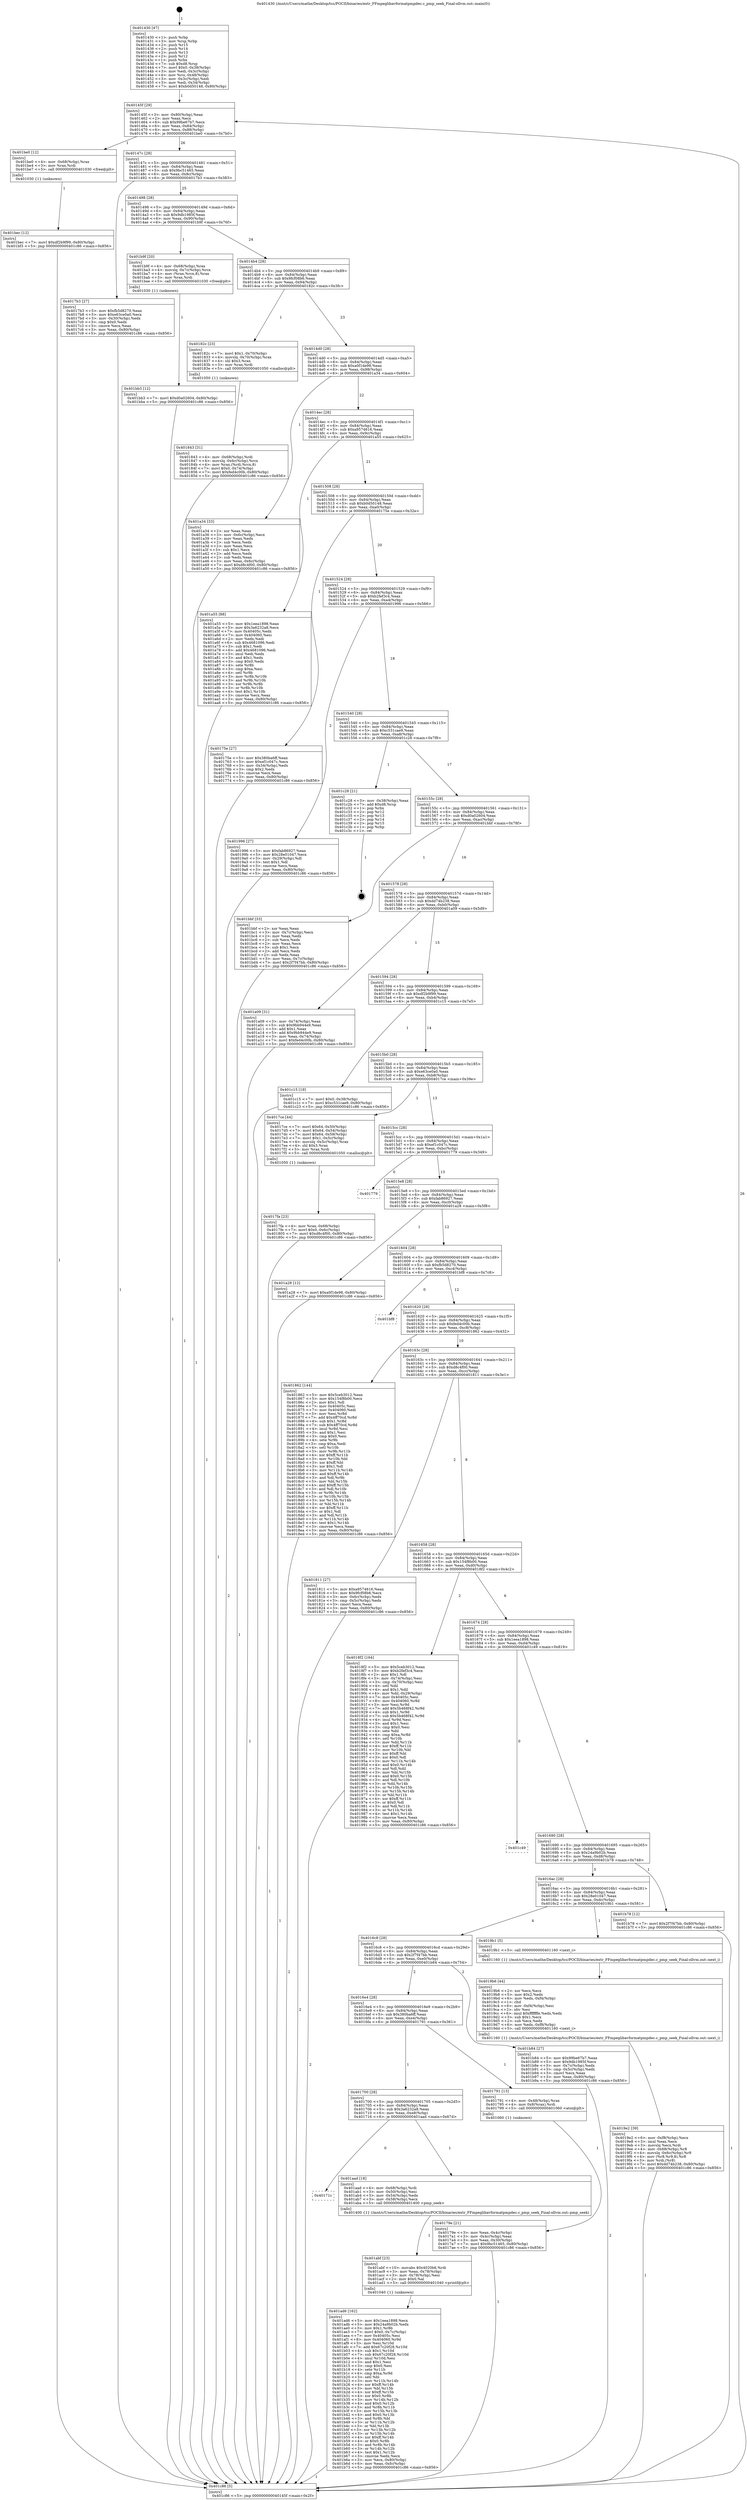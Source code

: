 digraph "0x401430" {
  label = "0x401430 (/mnt/c/Users/mathe/Desktop/tcc/POCII/binaries/extr_FFmpeglibavformatpmpdec.c_pmp_seek_Final-ollvm.out::main(0))"
  labelloc = "t"
  node[shape=record]

  Entry [label="",width=0.3,height=0.3,shape=circle,fillcolor=black,style=filled]
  "0x40145f" [label="{
     0x40145f [29]\l
     | [instrs]\l
     &nbsp;&nbsp;0x40145f \<+3\>: mov -0x80(%rbp),%eax\l
     &nbsp;&nbsp;0x401462 \<+2\>: mov %eax,%ecx\l
     &nbsp;&nbsp;0x401464 \<+6\>: sub $0x99be67b7,%ecx\l
     &nbsp;&nbsp;0x40146a \<+6\>: mov %eax,-0x84(%rbp)\l
     &nbsp;&nbsp;0x401470 \<+6\>: mov %ecx,-0x88(%rbp)\l
     &nbsp;&nbsp;0x401476 \<+6\>: je 0000000000401be0 \<main+0x7b0\>\l
  }"]
  "0x401be0" [label="{
     0x401be0 [12]\l
     | [instrs]\l
     &nbsp;&nbsp;0x401be0 \<+4\>: mov -0x68(%rbp),%rax\l
     &nbsp;&nbsp;0x401be4 \<+3\>: mov %rax,%rdi\l
     &nbsp;&nbsp;0x401be7 \<+5\>: call 0000000000401030 \<free@plt\>\l
     | [calls]\l
     &nbsp;&nbsp;0x401030 \{1\} (unknown)\l
  }"]
  "0x40147c" [label="{
     0x40147c [28]\l
     | [instrs]\l
     &nbsp;&nbsp;0x40147c \<+5\>: jmp 0000000000401481 \<main+0x51\>\l
     &nbsp;&nbsp;0x401481 \<+6\>: mov -0x84(%rbp),%eax\l
     &nbsp;&nbsp;0x401487 \<+5\>: sub $0x9bc51465,%eax\l
     &nbsp;&nbsp;0x40148c \<+6\>: mov %eax,-0x8c(%rbp)\l
     &nbsp;&nbsp;0x401492 \<+6\>: je 00000000004017b3 \<main+0x383\>\l
  }"]
  Exit [label="",width=0.3,height=0.3,shape=circle,fillcolor=black,style=filled,peripheries=2]
  "0x4017b3" [label="{
     0x4017b3 [27]\l
     | [instrs]\l
     &nbsp;&nbsp;0x4017b3 \<+5\>: mov $0xfb5d8270,%eax\l
     &nbsp;&nbsp;0x4017b8 \<+5\>: mov $0xe63ce0a0,%ecx\l
     &nbsp;&nbsp;0x4017bd \<+3\>: mov -0x30(%rbp),%edx\l
     &nbsp;&nbsp;0x4017c0 \<+3\>: cmp $0x0,%edx\l
     &nbsp;&nbsp;0x4017c3 \<+3\>: cmove %ecx,%eax\l
     &nbsp;&nbsp;0x4017c6 \<+3\>: mov %eax,-0x80(%rbp)\l
     &nbsp;&nbsp;0x4017c9 \<+5\>: jmp 0000000000401c86 \<main+0x856\>\l
  }"]
  "0x401498" [label="{
     0x401498 [28]\l
     | [instrs]\l
     &nbsp;&nbsp;0x401498 \<+5\>: jmp 000000000040149d \<main+0x6d\>\l
     &nbsp;&nbsp;0x40149d \<+6\>: mov -0x84(%rbp),%eax\l
     &nbsp;&nbsp;0x4014a3 \<+5\>: sub $0x9db1985f,%eax\l
     &nbsp;&nbsp;0x4014a8 \<+6\>: mov %eax,-0x90(%rbp)\l
     &nbsp;&nbsp;0x4014ae \<+6\>: je 0000000000401b9f \<main+0x76f\>\l
  }"]
  "0x401bec" [label="{
     0x401bec [12]\l
     | [instrs]\l
     &nbsp;&nbsp;0x401bec \<+7\>: movl $0xdf2b9f99,-0x80(%rbp)\l
     &nbsp;&nbsp;0x401bf3 \<+5\>: jmp 0000000000401c86 \<main+0x856\>\l
  }"]
  "0x401b9f" [label="{
     0x401b9f [20]\l
     | [instrs]\l
     &nbsp;&nbsp;0x401b9f \<+4\>: mov -0x68(%rbp),%rax\l
     &nbsp;&nbsp;0x401ba3 \<+4\>: movslq -0x7c(%rbp),%rcx\l
     &nbsp;&nbsp;0x401ba7 \<+4\>: mov (%rax,%rcx,8),%rax\l
     &nbsp;&nbsp;0x401bab \<+3\>: mov %rax,%rdi\l
     &nbsp;&nbsp;0x401bae \<+5\>: call 0000000000401030 \<free@plt\>\l
     | [calls]\l
     &nbsp;&nbsp;0x401030 \{1\} (unknown)\l
  }"]
  "0x4014b4" [label="{
     0x4014b4 [28]\l
     | [instrs]\l
     &nbsp;&nbsp;0x4014b4 \<+5\>: jmp 00000000004014b9 \<main+0x89\>\l
     &nbsp;&nbsp;0x4014b9 \<+6\>: mov -0x84(%rbp),%eax\l
     &nbsp;&nbsp;0x4014bf \<+5\>: sub $0x9fcf08b6,%eax\l
     &nbsp;&nbsp;0x4014c4 \<+6\>: mov %eax,-0x94(%rbp)\l
     &nbsp;&nbsp;0x4014ca \<+6\>: je 000000000040182c \<main+0x3fc\>\l
  }"]
  "0x401bb3" [label="{
     0x401bb3 [12]\l
     | [instrs]\l
     &nbsp;&nbsp;0x401bb3 \<+7\>: movl $0xd0a02604,-0x80(%rbp)\l
     &nbsp;&nbsp;0x401bba \<+5\>: jmp 0000000000401c86 \<main+0x856\>\l
  }"]
  "0x40182c" [label="{
     0x40182c [23]\l
     | [instrs]\l
     &nbsp;&nbsp;0x40182c \<+7\>: movl $0x1,-0x70(%rbp)\l
     &nbsp;&nbsp;0x401833 \<+4\>: movslq -0x70(%rbp),%rax\l
     &nbsp;&nbsp;0x401837 \<+4\>: shl $0x3,%rax\l
     &nbsp;&nbsp;0x40183b \<+3\>: mov %rax,%rdi\l
     &nbsp;&nbsp;0x40183e \<+5\>: call 0000000000401050 \<malloc@plt\>\l
     | [calls]\l
     &nbsp;&nbsp;0x401050 \{1\} (unknown)\l
  }"]
  "0x4014d0" [label="{
     0x4014d0 [28]\l
     | [instrs]\l
     &nbsp;&nbsp;0x4014d0 \<+5\>: jmp 00000000004014d5 \<main+0xa5\>\l
     &nbsp;&nbsp;0x4014d5 \<+6\>: mov -0x84(%rbp),%eax\l
     &nbsp;&nbsp;0x4014db \<+5\>: sub $0xa0f1de98,%eax\l
     &nbsp;&nbsp;0x4014e0 \<+6\>: mov %eax,-0x98(%rbp)\l
     &nbsp;&nbsp;0x4014e6 \<+6\>: je 0000000000401a34 \<main+0x604\>\l
  }"]
  "0x401ad6" [label="{
     0x401ad6 [162]\l
     | [instrs]\l
     &nbsp;&nbsp;0x401ad6 \<+5\>: mov $0x1eea1898,%ecx\l
     &nbsp;&nbsp;0x401adb \<+5\>: mov $0x24a9b02b,%edx\l
     &nbsp;&nbsp;0x401ae0 \<+3\>: mov $0x1,%r8b\l
     &nbsp;&nbsp;0x401ae3 \<+7\>: movl $0x0,-0x7c(%rbp)\l
     &nbsp;&nbsp;0x401aea \<+7\>: mov 0x40405c,%esi\l
     &nbsp;&nbsp;0x401af1 \<+8\>: mov 0x404060,%r9d\l
     &nbsp;&nbsp;0x401af9 \<+3\>: mov %esi,%r10d\l
     &nbsp;&nbsp;0x401afc \<+7\>: add $0x67c20f28,%r10d\l
     &nbsp;&nbsp;0x401b03 \<+4\>: sub $0x1,%r10d\l
     &nbsp;&nbsp;0x401b07 \<+7\>: sub $0x67c20f28,%r10d\l
     &nbsp;&nbsp;0x401b0e \<+4\>: imul %r10d,%esi\l
     &nbsp;&nbsp;0x401b12 \<+3\>: and $0x1,%esi\l
     &nbsp;&nbsp;0x401b15 \<+3\>: cmp $0x0,%esi\l
     &nbsp;&nbsp;0x401b18 \<+4\>: sete %r11b\l
     &nbsp;&nbsp;0x401b1c \<+4\>: cmp $0xa,%r9d\l
     &nbsp;&nbsp;0x401b20 \<+3\>: setl %bl\l
     &nbsp;&nbsp;0x401b23 \<+3\>: mov %r11b,%r14b\l
     &nbsp;&nbsp;0x401b26 \<+4\>: xor $0xff,%r14b\l
     &nbsp;&nbsp;0x401b2a \<+3\>: mov %bl,%r15b\l
     &nbsp;&nbsp;0x401b2d \<+4\>: xor $0xff,%r15b\l
     &nbsp;&nbsp;0x401b31 \<+4\>: xor $0x0,%r8b\l
     &nbsp;&nbsp;0x401b35 \<+3\>: mov %r14b,%r12b\l
     &nbsp;&nbsp;0x401b38 \<+4\>: and $0x0,%r12b\l
     &nbsp;&nbsp;0x401b3c \<+3\>: and %r8b,%r11b\l
     &nbsp;&nbsp;0x401b3f \<+3\>: mov %r15b,%r13b\l
     &nbsp;&nbsp;0x401b42 \<+4\>: and $0x0,%r13b\l
     &nbsp;&nbsp;0x401b46 \<+3\>: and %r8b,%bl\l
     &nbsp;&nbsp;0x401b49 \<+3\>: or %r11b,%r12b\l
     &nbsp;&nbsp;0x401b4c \<+3\>: or %bl,%r13b\l
     &nbsp;&nbsp;0x401b4f \<+3\>: xor %r13b,%r12b\l
     &nbsp;&nbsp;0x401b52 \<+3\>: or %r15b,%r14b\l
     &nbsp;&nbsp;0x401b55 \<+4\>: xor $0xff,%r14b\l
     &nbsp;&nbsp;0x401b59 \<+4\>: or $0x0,%r8b\l
     &nbsp;&nbsp;0x401b5d \<+3\>: and %r8b,%r14b\l
     &nbsp;&nbsp;0x401b60 \<+3\>: or %r14b,%r12b\l
     &nbsp;&nbsp;0x401b63 \<+4\>: test $0x1,%r12b\l
     &nbsp;&nbsp;0x401b67 \<+3\>: cmovne %edx,%ecx\l
     &nbsp;&nbsp;0x401b6a \<+3\>: mov %ecx,-0x80(%rbp)\l
     &nbsp;&nbsp;0x401b6d \<+6\>: mov %eax,-0xfc(%rbp)\l
     &nbsp;&nbsp;0x401b73 \<+5\>: jmp 0000000000401c86 \<main+0x856\>\l
  }"]
  "0x401a34" [label="{
     0x401a34 [33]\l
     | [instrs]\l
     &nbsp;&nbsp;0x401a34 \<+2\>: xor %eax,%eax\l
     &nbsp;&nbsp;0x401a36 \<+3\>: mov -0x6c(%rbp),%ecx\l
     &nbsp;&nbsp;0x401a39 \<+2\>: mov %eax,%edx\l
     &nbsp;&nbsp;0x401a3b \<+2\>: sub %ecx,%edx\l
     &nbsp;&nbsp;0x401a3d \<+2\>: mov %eax,%ecx\l
     &nbsp;&nbsp;0x401a3f \<+3\>: sub $0x1,%ecx\l
     &nbsp;&nbsp;0x401a42 \<+2\>: add %ecx,%edx\l
     &nbsp;&nbsp;0x401a44 \<+2\>: sub %edx,%eax\l
     &nbsp;&nbsp;0x401a46 \<+3\>: mov %eax,-0x6c(%rbp)\l
     &nbsp;&nbsp;0x401a49 \<+7\>: movl $0xd8c4f00,-0x80(%rbp)\l
     &nbsp;&nbsp;0x401a50 \<+5\>: jmp 0000000000401c86 \<main+0x856\>\l
  }"]
  "0x4014ec" [label="{
     0x4014ec [28]\l
     | [instrs]\l
     &nbsp;&nbsp;0x4014ec \<+5\>: jmp 00000000004014f1 \<main+0xc1\>\l
     &nbsp;&nbsp;0x4014f1 \<+6\>: mov -0x84(%rbp),%eax\l
     &nbsp;&nbsp;0x4014f7 \<+5\>: sub $0xa9574616,%eax\l
     &nbsp;&nbsp;0x4014fc \<+6\>: mov %eax,-0x9c(%rbp)\l
     &nbsp;&nbsp;0x401502 \<+6\>: je 0000000000401a55 \<main+0x625\>\l
  }"]
  "0x401abf" [label="{
     0x401abf [23]\l
     | [instrs]\l
     &nbsp;&nbsp;0x401abf \<+10\>: movabs $0x4020b6,%rdi\l
     &nbsp;&nbsp;0x401ac9 \<+3\>: mov %eax,-0x78(%rbp)\l
     &nbsp;&nbsp;0x401acc \<+3\>: mov -0x78(%rbp),%esi\l
     &nbsp;&nbsp;0x401acf \<+2\>: mov $0x0,%al\l
     &nbsp;&nbsp;0x401ad1 \<+5\>: call 0000000000401040 \<printf@plt\>\l
     | [calls]\l
     &nbsp;&nbsp;0x401040 \{1\} (unknown)\l
  }"]
  "0x401a55" [label="{
     0x401a55 [88]\l
     | [instrs]\l
     &nbsp;&nbsp;0x401a55 \<+5\>: mov $0x1eea1898,%eax\l
     &nbsp;&nbsp;0x401a5a \<+5\>: mov $0x3a6232a8,%ecx\l
     &nbsp;&nbsp;0x401a5f \<+7\>: mov 0x40405c,%edx\l
     &nbsp;&nbsp;0x401a66 \<+7\>: mov 0x404060,%esi\l
     &nbsp;&nbsp;0x401a6d \<+2\>: mov %edx,%edi\l
     &nbsp;&nbsp;0x401a6f \<+6\>: sub $0x4681096,%edi\l
     &nbsp;&nbsp;0x401a75 \<+3\>: sub $0x1,%edi\l
     &nbsp;&nbsp;0x401a78 \<+6\>: add $0x4681096,%edi\l
     &nbsp;&nbsp;0x401a7e \<+3\>: imul %edi,%edx\l
     &nbsp;&nbsp;0x401a81 \<+3\>: and $0x1,%edx\l
     &nbsp;&nbsp;0x401a84 \<+3\>: cmp $0x0,%edx\l
     &nbsp;&nbsp;0x401a87 \<+4\>: sete %r8b\l
     &nbsp;&nbsp;0x401a8b \<+3\>: cmp $0xa,%esi\l
     &nbsp;&nbsp;0x401a8e \<+4\>: setl %r9b\l
     &nbsp;&nbsp;0x401a92 \<+3\>: mov %r8b,%r10b\l
     &nbsp;&nbsp;0x401a95 \<+3\>: and %r9b,%r10b\l
     &nbsp;&nbsp;0x401a98 \<+3\>: xor %r9b,%r8b\l
     &nbsp;&nbsp;0x401a9b \<+3\>: or %r8b,%r10b\l
     &nbsp;&nbsp;0x401a9e \<+4\>: test $0x1,%r10b\l
     &nbsp;&nbsp;0x401aa2 \<+3\>: cmovne %ecx,%eax\l
     &nbsp;&nbsp;0x401aa5 \<+3\>: mov %eax,-0x80(%rbp)\l
     &nbsp;&nbsp;0x401aa8 \<+5\>: jmp 0000000000401c86 \<main+0x856\>\l
  }"]
  "0x401508" [label="{
     0x401508 [28]\l
     | [instrs]\l
     &nbsp;&nbsp;0x401508 \<+5\>: jmp 000000000040150d \<main+0xdd\>\l
     &nbsp;&nbsp;0x40150d \<+6\>: mov -0x84(%rbp),%eax\l
     &nbsp;&nbsp;0x401513 \<+5\>: sub $0xb0d50148,%eax\l
     &nbsp;&nbsp;0x401518 \<+6\>: mov %eax,-0xa0(%rbp)\l
     &nbsp;&nbsp;0x40151e \<+6\>: je 000000000040175e \<main+0x32e\>\l
  }"]
  "0x40171c" [label="{
     0x40171c\l
  }", style=dashed]
  "0x40175e" [label="{
     0x40175e [27]\l
     | [instrs]\l
     &nbsp;&nbsp;0x40175e \<+5\>: mov $0x380ba6ff,%eax\l
     &nbsp;&nbsp;0x401763 \<+5\>: mov $0xef1c047c,%ecx\l
     &nbsp;&nbsp;0x401768 \<+3\>: mov -0x34(%rbp),%edx\l
     &nbsp;&nbsp;0x40176b \<+3\>: cmp $0x2,%edx\l
     &nbsp;&nbsp;0x40176e \<+3\>: cmovne %ecx,%eax\l
     &nbsp;&nbsp;0x401771 \<+3\>: mov %eax,-0x80(%rbp)\l
     &nbsp;&nbsp;0x401774 \<+5\>: jmp 0000000000401c86 \<main+0x856\>\l
  }"]
  "0x401524" [label="{
     0x401524 [28]\l
     | [instrs]\l
     &nbsp;&nbsp;0x401524 \<+5\>: jmp 0000000000401529 \<main+0xf9\>\l
     &nbsp;&nbsp;0x401529 \<+6\>: mov -0x84(%rbp),%eax\l
     &nbsp;&nbsp;0x40152f \<+5\>: sub $0xb2fef3c4,%eax\l
     &nbsp;&nbsp;0x401534 \<+6\>: mov %eax,-0xa4(%rbp)\l
     &nbsp;&nbsp;0x40153a \<+6\>: je 0000000000401996 \<main+0x566\>\l
  }"]
  "0x401c86" [label="{
     0x401c86 [5]\l
     | [instrs]\l
     &nbsp;&nbsp;0x401c86 \<+5\>: jmp 000000000040145f \<main+0x2f\>\l
  }"]
  "0x401430" [label="{
     0x401430 [47]\l
     | [instrs]\l
     &nbsp;&nbsp;0x401430 \<+1\>: push %rbp\l
     &nbsp;&nbsp;0x401431 \<+3\>: mov %rsp,%rbp\l
     &nbsp;&nbsp;0x401434 \<+2\>: push %r15\l
     &nbsp;&nbsp;0x401436 \<+2\>: push %r14\l
     &nbsp;&nbsp;0x401438 \<+2\>: push %r13\l
     &nbsp;&nbsp;0x40143a \<+2\>: push %r12\l
     &nbsp;&nbsp;0x40143c \<+1\>: push %rbx\l
     &nbsp;&nbsp;0x40143d \<+7\>: sub $0xd8,%rsp\l
     &nbsp;&nbsp;0x401444 \<+7\>: movl $0x0,-0x38(%rbp)\l
     &nbsp;&nbsp;0x40144b \<+3\>: mov %edi,-0x3c(%rbp)\l
     &nbsp;&nbsp;0x40144e \<+4\>: mov %rsi,-0x48(%rbp)\l
     &nbsp;&nbsp;0x401452 \<+3\>: mov -0x3c(%rbp),%edi\l
     &nbsp;&nbsp;0x401455 \<+3\>: mov %edi,-0x34(%rbp)\l
     &nbsp;&nbsp;0x401458 \<+7\>: movl $0xb0d50148,-0x80(%rbp)\l
  }"]
  "0x401aad" [label="{
     0x401aad [18]\l
     | [instrs]\l
     &nbsp;&nbsp;0x401aad \<+4\>: mov -0x68(%rbp),%rdi\l
     &nbsp;&nbsp;0x401ab1 \<+3\>: mov -0x50(%rbp),%esi\l
     &nbsp;&nbsp;0x401ab4 \<+3\>: mov -0x54(%rbp),%edx\l
     &nbsp;&nbsp;0x401ab7 \<+3\>: mov -0x58(%rbp),%ecx\l
     &nbsp;&nbsp;0x401aba \<+5\>: call 0000000000401400 \<pmp_seek\>\l
     | [calls]\l
     &nbsp;&nbsp;0x401400 \{1\} (/mnt/c/Users/mathe/Desktop/tcc/POCII/binaries/extr_FFmpeglibavformatpmpdec.c_pmp_seek_Final-ollvm.out::pmp_seek)\l
  }"]
  "0x401996" [label="{
     0x401996 [27]\l
     | [instrs]\l
     &nbsp;&nbsp;0x401996 \<+5\>: mov $0xfab86927,%eax\l
     &nbsp;&nbsp;0x40199b \<+5\>: mov $0x28e01047,%ecx\l
     &nbsp;&nbsp;0x4019a0 \<+3\>: mov -0x29(%rbp),%dl\l
     &nbsp;&nbsp;0x4019a3 \<+3\>: test $0x1,%dl\l
     &nbsp;&nbsp;0x4019a6 \<+3\>: cmovne %ecx,%eax\l
     &nbsp;&nbsp;0x4019a9 \<+3\>: mov %eax,-0x80(%rbp)\l
     &nbsp;&nbsp;0x4019ac \<+5\>: jmp 0000000000401c86 \<main+0x856\>\l
  }"]
  "0x401540" [label="{
     0x401540 [28]\l
     | [instrs]\l
     &nbsp;&nbsp;0x401540 \<+5\>: jmp 0000000000401545 \<main+0x115\>\l
     &nbsp;&nbsp;0x401545 \<+6\>: mov -0x84(%rbp),%eax\l
     &nbsp;&nbsp;0x40154b \<+5\>: sub $0xc531cae9,%eax\l
     &nbsp;&nbsp;0x401550 \<+6\>: mov %eax,-0xa8(%rbp)\l
     &nbsp;&nbsp;0x401556 \<+6\>: je 0000000000401c28 \<main+0x7f8\>\l
  }"]
  "0x4019e2" [label="{
     0x4019e2 [39]\l
     | [instrs]\l
     &nbsp;&nbsp;0x4019e2 \<+6\>: mov -0xf8(%rbp),%ecx\l
     &nbsp;&nbsp;0x4019e8 \<+3\>: imul %eax,%ecx\l
     &nbsp;&nbsp;0x4019eb \<+3\>: movslq %ecx,%rdi\l
     &nbsp;&nbsp;0x4019ee \<+4\>: mov -0x68(%rbp),%r8\l
     &nbsp;&nbsp;0x4019f2 \<+4\>: movslq -0x6c(%rbp),%r9\l
     &nbsp;&nbsp;0x4019f6 \<+4\>: mov (%r8,%r9,8),%r8\l
     &nbsp;&nbsp;0x4019fa \<+3\>: mov %rdi,(%r8)\l
     &nbsp;&nbsp;0x4019fd \<+7\>: movl $0xdd74b238,-0x80(%rbp)\l
     &nbsp;&nbsp;0x401a04 \<+5\>: jmp 0000000000401c86 \<main+0x856\>\l
  }"]
  "0x401c28" [label="{
     0x401c28 [21]\l
     | [instrs]\l
     &nbsp;&nbsp;0x401c28 \<+3\>: mov -0x38(%rbp),%eax\l
     &nbsp;&nbsp;0x401c2b \<+7\>: add $0xd8,%rsp\l
     &nbsp;&nbsp;0x401c32 \<+1\>: pop %rbx\l
     &nbsp;&nbsp;0x401c33 \<+2\>: pop %r12\l
     &nbsp;&nbsp;0x401c35 \<+2\>: pop %r13\l
     &nbsp;&nbsp;0x401c37 \<+2\>: pop %r14\l
     &nbsp;&nbsp;0x401c39 \<+2\>: pop %r15\l
     &nbsp;&nbsp;0x401c3b \<+1\>: pop %rbp\l
     &nbsp;&nbsp;0x401c3c \<+1\>: ret\l
  }"]
  "0x40155c" [label="{
     0x40155c [28]\l
     | [instrs]\l
     &nbsp;&nbsp;0x40155c \<+5\>: jmp 0000000000401561 \<main+0x131\>\l
     &nbsp;&nbsp;0x401561 \<+6\>: mov -0x84(%rbp),%eax\l
     &nbsp;&nbsp;0x401567 \<+5\>: sub $0xd0a02604,%eax\l
     &nbsp;&nbsp;0x40156c \<+6\>: mov %eax,-0xac(%rbp)\l
     &nbsp;&nbsp;0x401572 \<+6\>: je 0000000000401bbf \<main+0x78f\>\l
  }"]
  "0x4019b6" [label="{
     0x4019b6 [44]\l
     | [instrs]\l
     &nbsp;&nbsp;0x4019b6 \<+2\>: xor %ecx,%ecx\l
     &nbsp;&nbsp;0x4019b8 \<+5\>: mov $0x2,%edx\l
     &nbsp;&nbsp;0x4019bd \<+6\>: mov %edx,-0xf4(%rbp)\l
     &nbsp;&nbsp;0x4019c3 \<+1\>: cltd\l
     &nbsp;&nbsp;0x4019c4 \<+6\>: mov -0xf4(%rbp),%esi\l
     &nbsp;&nbsp;0x4019ca \<+2\>: idiv %esi\l
     &nbsp;&nbsp;0x4019cc \<+6\>: imul $0xfffffffe,%edx,%edx\l
     &nbsp;&nbsp;0x4019d2 \<+3\>: sub $0x1,%ecx\l
     &nbsp;&nbsp;0x4019d5 \<+2\>: sub %ecx,%edx\l
     &nbsp;&nbsp;0x4019d7 \<+6\>: mov %edx,-0xf8(%rbp)\l
     &nbsp;&nbsp;0x4019dd \<+5\>: call 0000000000401160 \<next_i\>\l
     | [calls]\l
     &nbsp;&nbsp;0x401160 \{1\} (/mnt/c/Users/mathe/Desktop/tcc/POCII/binaries/extr_FFmpeglibavformatpmpdec.c_pmp_seek_Final-ollvm.out::next_i)\l
  }"]
  "0x401bbf" [label="{
     0x401bbf [33]\l
     | [instrs]\l
     &nbsp;&nbsp;0x401bbf \<+2\>: xor %eax,%eax\l
     &nbsp;&nbsp;0x401bc1 \<+3\>: mov -0x7c(%rbp),%ecx\l
     &nbsp;&nbsp;0x401bc4 \<+2\>: mov %eax,%edx\l
     &nbsp;&nbsp;0x401bc6 \<+2\>: sub %ecx,%edx\l
     &nbsp;&nbsp;0x401bc8 \<+2\>: mov %eax,%ecx\l
     &nbsp;&nbsp;0x401bca \<+3\>: sub $0x1,%ecx\l
     &nbsp;&nbsp;0x401bcd \<+2\>: add %ecx,%edx\l
     &nbsp;&nbsp;0x401bcf \<+2\>: sub %edx,%eax\l
     &nbsp;&nbsp;0x401bd1 \<+3\>: mov %eax,-0x7c(%rbp)\l
     &nbsp;&nbsp;0x401bd4 \<+7\>: movl $0x2f7f47bb,-0x80(%rbp)\l
     &nbsp;&nbsp;0x401bdb \<+5\>: jmp 0000000000401c86 \<main+0x856\>\l
  }"]
  "0x401578" [label="{
     0x401578 [28]\l
     | [instrs]\l
     &nbsp;&nbsp;0x401578 \<+5\>: jmp 000000000040157d \<main+0x14d\>\l
     &nbsp;&nbsp;0x40157d \<+6\>: mov -0x84(%rbp),%eax\l
     &nbsp;&nbsp;0x401583 \<+5\>: sub $0xdd74b238,%eax\l
     &nbsp;&nbsp;0x401588 \<+6\>: mov %eax,-0xb0(%rbp)\l
     &nbsp;&nbsp;0x40158e \<+6\>: je 0000000000401a09 \<main+0x5d9\>\l
  }"]
  "0x401843" [label="{
     0x401843 [31]\l
     | [instrs]\l
     &nbsp;&nbsp;0x401843 \<+4\>: mov -0x68(%rbp),%rdi\l
     &nbsp;&nbsp;0x401847 \<+4\>: movslq -0x6c(%rbp),%rcx\l
     &nbsp;&nbsp;0x40184b \<+4\>: mov %rax,(%rdi,%rcx,8)\l
     &nbsp;&nbsp;0x40184f \<+7\>: movl $0x0,-0x74(%rbp)\l
     &nbsp;&nbsp;0x401856 \<+7\>: movl $0xfed4c00b,-0x80(%rbp)\l
     &nbsp;&nbsp;0x40185d \<+5\>: jmp 0000000000401c86 \<main+0x856\>\l
  }"]
  "0x401a09" [label="{
     0x401a09 [31]\l
     | [instrs]\l
     &nbsp;&nbsp;0x401a09 \<+3\>: mov -0x74(%rbp),%eax\l
     &nbsp;&nbsp;0x401a0c \<+5\>: sub $0x9bb944e9,%eax\l
     &nbsp;&nbsp;0x401a11 \<+3\>: add $0x1,%eax\l
     &nbsp;&nbsp;0x401a14 \<+5\>: add $0x9bb944e9,%eax\l
     &nbsp;&nbsp;0x401a19 \<+3\>: mov %eax,-0x74(%rbp)\l
     &nbsp;&nbsp;0x401a1c \<+7\>: movl $0xfed4c00b,-0x80(%rbp)\l
     &nbsp;&nbsp;0x401a23 \<+5\>: jmp 0000000000401c86 \<main+0x856\>\l
  }"]
  "0x401594" [label="{
     0x401594 [28]\l
     | [instrs]\l
     &nbsp;&nbsp;0x401594 \<+5\>: jmp 0000000000401599 \<main+0x169\>\l
     &nbsp;&nbsp;0x401599 \<+6\>: mov -0x84(%rbp),%eax\l
     &nbsp;&nbsp;0x40159f \<+5\>: sub $0xdf2b9f99,%eax\l
     &nbsp;&nbsp;0x4015a4 \<+6\>: mov %eax,-0xb4(%rbp)\l
     &nbsp;&nbsp;0x4015aa \<+6\>: je 0000000000401c15 \<main+0x7e5\>\l
  }"]
  "0x4017fa" [label="{
     0x4017fa [23]\l
     | [instrs]\l
     &nbsp;&nbsp;0x4017fa \<+4\>: mov %rax,-0x68(%rbp)\l
     &nbsp;&nbsp;0x4017fe \<+7\>: movl $0x0,-0x6c(%rbp)\l
     &nbsp;&nbsp;0x401805 \<+7\>: movl $0xd8c4f00,-0x80(%rbp)\l
     &nbsp;&nbsp;0x40180c \<+5\>: jmp 0000000000401c86 \<main+0x856\>\l
  }"]
  "0x401c15" [label="{
     0x401c15 [19]\l
     | [instrs]\l
     &nbsp;&nbsp;0x401c15 \<+7\>: movl $0x0,-0x38(%rbp)\l
     &nbsp;&nbsp;0x401c1c \<+7\>: movl $0xc531cae9,-0x80(%rbp)\l
     &nbsp;&nbsp;0x401c23 \<+5\>: jmp 0000000000401c86 \<main+0x856\>\l
  }"]
  "0x4015b0" [label="{
     0x4015b0 [28]\l
     | [instrs]\l
     &nbsp;&nbsp;0x4015b0 \<+5\>: jmp 00000000004015b5 \<main+0x185\>\l
     &nbsp;&nbsp;0x4015b5 \<+6\>: mov -0x84(%rbp),%eax\l
     &nbsp;&nbsp;0x4015bb \<+5\>: sub $0xe63ce0a0,%eax\l
     &nbsp;&nbsp;0x4015c0 \<+6\>: mov %eax,-0xb8(%rbp)\l
     &nbsp;&nbsp;0x4015c6 \<+6\>: je 00000000004017ce \<main+0x39e\>\l
  }"]
  "0x40179e" [label="{
     0x40179e [21]\l
     | [instrs]\l
     &nbsp;&nbsp;0x40179e \<+3\>: mov %eax,-0x4c(%rbp)\l
     &nbsp;&nbsp;0x4017a1 \<+3\>: mov -0x4c(%rbp),%eax\l
     &nbsp;&nbsp;0x4017a4 \<+3\>: mov %eax,-0x30(%rbp)\l
     &nbsp;&nbsp;0x4017a7 \<+7\>: movl $0x9bc51465,-0x80(%rbp)\l
     &nbsp;&nbsp;0x4017ae \<+5\>: jmp 0000000000401c86 \<main+0x856\>\l
  }"]
  "0x4017ce" [label="{
     0x4017ce [44]\l
     | [instrs]\l
     &nbsp;&nbsp;0x4017ce \<+7\>: movl $0x64,-0x50(%rbp)\l
     &nbsp;&nbsp;0x4017d5 \<+7\>: movl $0x64,-0x54(%rbp)\l
     &nbsp;&nbsp;0x4017dc \<+7\>: movl $0x64,-0x58(%rbp)\l
     &nbsp;&nbsp;0x4017e3 \<+7\>: movl $0x1,-0x5c(%rbp)\l
     &nbsp;&nbsp;0x4017ea \<+4\>: movslq -0x5c(%rbp),%rax\l
     &nbsp;&nbsp;0x4017ee \<+4\>: shl $0x3,%rax\l
     &nbsp;&nbsp;0x4017f2 \<+3\>: mov %rax,%rdi\l
     &nbsp;&nbsp;0x4017f5 \<+5\>: call 0000000000401050 \<malloc@plt\>\l
     | [calls]\l
     &nbsp;&nbsp;0x401050 \{1\} (unknown)\l
  }"]
  "0x4015cc" [label="{
     0x4015cc [28]\l
     | [instrs]\l
     &nbsp;&nbsp;0x4015cc \<+5\>: jmp 00000000004015d1 \<main+0x1a1\>\l
     &nbsp;&nbsp;0x4015d1 \<+6\>: mov -0x84(%rbp),%eax\l
     &nbsp;&nbsp;0x4015d7 \<+5\>: sub $0xef1c047c,%eax\l
     &nbsp;&nbsp;0x4015dc \<+6\>: mov %eax,-0xbc(%rbp)\l
     &nbsp;&nbsp;0x4015e2 \<+6\>: je 0000000000401779 \<main+0x349\>\l
  }"]
  "0x401700" [label="{
     0x401700 [28]\l
     | [instrs]\l
     &nbsp;&nbsp;0x401700 \<+5\>: jmp 0000000000401705 \<main+0x2d5\>\l
     &nbsp;&nbsp;0x401705 \<+6\>: mov -0x84(%rbp),%eax\l
     &nbsp;&nbsp;0x40170b \<+5\>: sub $0x3a6232a8,%eax\l
     &nbsp;&nbsp;0x401710 \<+6\>: mov %eax,-0xe8(%rbp)\l
     &nbsp;&nbsp;0x401716 \<+6\>: je 0000000000401aad \<main+0x67d\>\l
  }"]
  "0x401779" [label="{
     0x401779\l
  }", style=dashed]
  "0x4015e8" [label="{
     0x4015e8 [28]\l
     | [instrs]\l
     &nbsp;&nbsp;0x4015e8 \<+5\>: jmp 00000000004015ed \<main+0x1bd\>\l
     &nbsp;&nbsp;0x4015ed \<+6\>: mov -0x84(%rbp),%eax\l
     &nbsp;&nbsp;0x4015f3 \<+5\>: sub $0xfab86927,%eax\l
     &nbsp;&nbsp;0x4015f8 \<+6\>: mov %eax,-0xc0(%rbp)\l
     &nbsp;&nbsp;0x4015fe \<+6\>: je 0000000000401a28 \<main+0x5f8\>\l
  }"]
  "0x401791" [label="{
     0x401791 [13]\l
     | [instrs]\l
     &nbsp;&nbsp;0x401791 \<+4\>: mov -0x48(%rbp),%rax\l
     &nbsp;&nbsp;0x401795 \<+4\>: mov 0x8(%rax),%rdi\l
     &nbsp;&nbsp;0x401799 \<+5\>: call 0000000000401060 \<atoi@plt\>\l
     | [calls]\l
     &nbsp;&nbsp;0x401060 \{1\} (unknown)\l
  }"]
  "0x401a28" [label="{
     0x401a28 [12]\l
     | [instrs]\l
     &nbsp;&nbsp;0x401a28 \<+7\>: movl $0xa0f1de98,-0x80(%rbp)\l
     &nbsp;&nbsp;0x401a2f \<+5\>: jmp 0000000000401c86 \<main+0x856\>\l
  }"]
  "0x401604" [label="{
     0x401604 [28]\l
     | [instrs]\l
     &nbsp;&nbsp;0x401604 \<+5\>: jmp 0000000000401609 \<main+0x1d9\>\l
     &nbsp;&nbsp;0x401609 \<+6\>: mov -0x84(%rbp),%eax\l
     &nbsp;&nbsp;0x40160f \<+5\>: sub $0xfb5d8270,%eax\l
     &nbsp;&nbsp;0x401614 \<+6\>: mov %eax,-0xc4(%rbp)\l
     &nbsp;&nbsp;0x40161a \<+6\>: je 0000000000401bf8 \<main+0x7c8\>\l
  }"]
  "0x4016e4" [label="{
     0x4016e4 [28]\l
     | [instrs]\l
     &nbsp;&nbsp;0x4016e4 \<+5\>: jmp 00000000004016e9 \<main+0x2b9\>\l
     &nbsp;&nbsp;0x4016e9 \<+6\>: mov -0x84(%rbp),%eax\l
     &nbsp;&nbsp;0x4016ef \<+5\>: sub $0x380ba6ff,%eax\l
     &nbsp;&nbsp;0x4016f4 \<+6\>: mov %eax,-0xe4(%rbp)\l
     &nbsp;&nbsp;0x4016fa \<+6\>: je 0000000000401791 \<main+0x361\>\l
  }"]
  "0x401bf8" [label="{
     0x401bf8\l
  }", style=dashed]
  "0x401620" [label="{
     0x401620 [28]\l
     | [instrs]\l
     &nbsp;&nbsp;0x401620 \<+5\>: jmp 0000000000401625 \<main+0x1f5\>\l
     &nbsp;&nbsp;0x401625 \<+6\>: mov -0x84(%rbp),%eax\l
     &nbsp;&nbsp;0x40162b \<+5\>: sub $0xfed4c00b,%eax\l
     &nbsp;&nbsp;0x401630 \<+6\>: mov %eax,-0xc8(%rbp)\l
     &nbsp;&nbsp;0x401636 \<+6\>: je 0000000000401862 \<main+0x432\>\l
  }"]
  "0x401b84" [label="{
     0x401b84 [27]\l
     | [instrs]\l
     &nbsp;&nbsp;0x401b84 \<+5\>: mov $0x99be67b7,%eax\l
     &nbsp;&nbsp;0x401b89 \<+5\>: mov $0x9db1985f,%ecx\l
     &nbsp;&nbsp;0x401b8e \<+3\>: mov -0x7c(%rbp),%edx\l
     &nbsp;&nbsp;0x401b91 \<+3\>: cmp -0x5c(%rbp),%edx\l
     &nbsp;&nbsp;0x401b94 \<+3\>: cmovl %ecx,%eax\l
     &nbsp;&nbsp;0x401b97 \<+3\>: mov %eax,-0x80(%rbp)\l
     &nbsp;&nbsp;0x401b9a \<+5\>: jmp 0000000000401c86 \<main+0x856\>\l
  }"]
  "0x401862" [label="{
     0x401862 [144]\l
     | [instrs]\l
     &nbsp;&nbsp;0x401862 \<+5\>: mov $0x5ceb3012,%eax\l
     &nbsp;&nbsp;0x401867 \<+5\>: mov $0x154f8b00,%ecx\l
     &nbsp;&nbsp;0x40186c \<+2\>: mov $0x1,%dl\l
     &nbsp;&nbsp;0x40186e \<+7\>: mov 0x40405c,%esi\l
     &nbsp;&nbsp;0x401875 \<+7\>: mov 0x404060,%edi\l
     &nbsp;&nbsp;0x40187c \<+3\>: mov %esi,%r8d\l
     &nbsp;&nbsp;0x40187f \<+7\>: add $0x4ff70cd,%r8d\l
     &nbsp;&nbsp;0x401886 \<+4\>: sub $0x1,%r8d\l
     &nbsp;&nbsp;0x40188a \<+7\>: sub $0x4ff70cd,%r8d\l
     &nbsp;&nbsp;0x401891 \<+4\>: imul %r8d,%esi\l
     &nbsp;&nbsp;0x401895 \<+3\>: and $0x1,%esi\l
     &nbsp;&nbsp;0x401898 \<+3\>: cmp $0x0,%esi\l
     &nbsp;&nbsp;0x40189b \<+4\>: sete %r9b\l
     &nbsp;&nbsp;0x40189f \<+3\>: cmp $0xa,%edi\l
     &nbsp;&nbsp;0x4018a2 \<+4\>: setl %r10b\l
     &nbsp;&nbsp;0x4018a6 \<+3\>: mov %r9b,%r11b\l
     &nbsp;&nbsp;0x4018a9 \<+4\>: xor $0xff,%r11b\l
     &nbsp;&nbsp;0x4018ad \<+3\>: mov %r10b,%bl\l
     &nbsp;&nbsp;0x4018b0 \<+3\>: xor $0xff,%bl\l
     &nbsp;&nbsp;0x4018b3 \<+3\>: xor $0x1,%dl\l
     &nbsp;&nbsp;0x4018b6 \<+3\>: mov %r11b,%r14b\l
     &nbsp;&nbsp;0x4018b9 \<+4\>: and $0xff,%r14b\l
     &nbsp;&nbsp;0x4018bd \<+3\>: and %dl,%r9b\l
     &nbsp;&nbsp;0x4018c0 \<+3\>: mov %bl,%r15b\l
     &nbsp;&nbsp;0x4018c3 \<+4\>: and $0xff,%r15b\l
     &nbsp;&nbsp;0x4018c7 \<+3\>: and %dl,%r10b\l
     &nbsp;&nbsp;0x4018ca \<+3\>: or %r9b,%r14b\l
     &nbsp;&nbsp;0x4018cd \<+3\>: or %r10b,%r15b\l
     &nbsp;&nbsp;0x4018d0 \<+3\>: xor %r15b,%r14b\l
     &nbsp;&nbsp;0x4018d3 \<+3\>: or %bl,%r11b\l
     &nbsp;&nbsp;0x4018d6 \<+4\>: xor $0xff,%r11b\l
     &nbsp;&nbsp;0x4018da \<+3\>: or $0x1,%dl\l
     &nbsp;&nbsp;0x4018dd \<+3\>: and %dl,%r11b\l
     &nbsp;&nbsp;0x4018e0 \<+3\>: or %r11b,%r14b\l
     &nbsp;&nbsp;0x4018e3 \<+4\>: test $0x1,%r14b\l
     &nbsp;&nbsp;0x4018e7 \<+3\>: cmovne %ecx,%eax\l
     &nbsp;&nbsp;0x4018ea \<+3\>: mov %eax,-0x80(%rbp)\l
     &nbsp;&nbsp;0x4018ed \<+5\>: jmp 0000000000401c86 \<main+0x856\>\l
  }"]
  "0x40163c" [label="{
     0x40163c [28]\l
     | [instrs]\l
     &nbsp;&nbsp;0x40163c \<+5\>: jmp 0000000000401641 \<main+0x211\>\l
     &nbsp;&nbsp;0x401641 \<+6\>: mov -0x84(%rbp),%eax\l
     &nbsp;&nbsp;0x401647 \<+5\>: sub $0xd8c4f00,%eax\l
     &nbsp;&nbsp;0x40164c \<+6\>: mov %eax,-0xcc(%rbp)\l
     &nbsp;&nbsp;0x401652 \<+6\>: je 0000000000401811 \<main+0x3e1\>\l
  }"]
  "0x4016c8" [label="{
     0x4016c8 [28]\l
     | [instrs]\l
     &nbsp;&nbsp;0x4016c8 \<+5\>: jmp 00000000004016cd \<main+0x29d\>\l
     &nbsp;&nbsp;0x4016cd \<+6\>: mov -0x84(%rbp),%eax\l
     &nbsp;&nbsp;0x4016d3 \<+5\>: sub $0x2f7f47bb,%eax\l
     &nbsp;&nbsp;0x4016d8 \<+6\>: mov %eax,-0xe0(%rbp)\l
     &nbsp;&nbsp;0x4016de \<+6\>: je 0000000000401b84 \<main+0x754\>\l
  }"]
  "0x401811" [label="{
     0x401811 [27]\l
     | [instrs]\l
     &nbsp;&nbsp;0x401811 \<+5\>: mov $0xa9574616,%eax\l
     &nbsp;&nbsp;0x401816 \<+5\>: mov $0x9fcf08b6,%ecx\l
     &nbsp;&nbsp;0x40181b \<+3\>: mov -0x6c(%rbp),%edx\l
     &nbsp;&nbsp;0x40181e \<+3\>: cmp -0x5c(%rbp),%edx\l
     &nbsp;&nbsp;0x401821 \<+3\>: cmovl %ecx,%eax\l
     &nbsp;&nbsp;0x401824 \<+3\>: mov %eax,-0x80(%rbp)\l
     &nbsp;&nbsp;0x401827 \<+5\>: jmp 0000000000401c86 \<main+0x856\>\l
  }"]
  "0x401658" [label="{
     0x401658 [28]\l
     | [instrs]\l
     &nbsp;&nbsp;0x401658 \<+5\>: jmp 000000000040165d \<main+0x22d\>\l
     &nbsp;&nbsp;0x40165d \<+6\>: mov -0x84(%rbp),%eax\l
     &nbsp;&nbsp;0x401663 \<+5\>: sub $0x154f8b00,%eax\l
     &nbsp;&nbsp;0x401668 \<+6\>: mov %eax,-0xd0(%rbp)\l
     &nbsp;&nbsp;0x40166e \<+6\>: je 00000000004018f2 \<main+0x4c2\>\l
  }"]
  "0x4019b1" [label="{
     0x4019b1 [5]\l
     | [instrs]\l
     &nbsp;&nbsp;0x4019b1 \<+5\>: call 0000000000401160 \<next_i\>\l
     | [calls]\l
     &nbsp;&nbsp;0x401160 \{1\} (/mnt/c/Users/mathe/Desktop/tcc/POCII/binaries/extr_FFmpeglibavformatpmpdec.c_pmp_seek_Final-ollvm.out::next_i)\l
  }"]
  "0x4018f2" [label="{
     0x4018f2 [164]\l
     | [instrs]\l
     &nbsp;&nbsp;0x4018f2 \<+5\>: mov $0x5ceb3012,%eax\l
     &nbsp;&nbsp;0x4018f7 \<+5\>: mov $0xb2fef3c4,%ecx\l
     &nbsp;&nbsp;0x4018fc \<+2\>: mov $0x1,%dl\l
     &nbsp;&nbsp;0x4018fe \<+3\>: mov -0x74(%rbp),%esi\l
     &nbsp;&nbsp;0x401901 \<+3\>: cmp -0x70(%rbp),%esi\l
     &nbsp;&nbsp;0x401904 \<+4\>: setl %dil\l
     &nbsp;&nbsp;0x401908 \<+4\>: and $0x1,%dil\l
     &nbsp;&nbsp;0x40190c \<+4\>: mov %dil,-0x29(%rbp)\l
     &nbsp;&nbsp;0x401910 \<+7\>: mov 0x40405c,%esi\l
     &nbsp;&nbsp;0x401917 \<+8\>: mov 0x404060,%r8d\l
     &nbsp;&nbsp;0x40191f \<+3\>: mov %esi,%r9d\l
     &nbsp;&nbsp;0x401922 \<+7\>: add $0x5b468f42,%r9d\l
     &nbsp;&nbsp;0x401929 \<+4\>: sub $0x1,%r9d\l
     &nbsp;&nbsp;0x40192d \<+7\>: sub $0x5b468f42,%r9d\l
     &nbsp;&nbsp;0x401934 \<+4\>: imul %r9d,%esi\l
     &nbsp;&nbsp;0x401938 \<+3\>: and $0x1,%esi\l
     &nbsp;&nbsp;0x40193b \<+3\>: cmp $0x0,%esi\l
     &nbsp;&nbsp;0x40193e \<+4\>: sete %dil\l
     &nbsp;&nbsp;0x401942 \<+4\>: cmp $0xa,%r8d\l
     &nbsp;&nbsp;0x401946 \<+4\>: setl %r10b\l
     &nbsp;&nbsp;0x40194a \<+3\>: mov %dil,%r11b\l
     &nbsp;&nbsp;0x40194d \<+4\>: xor $0xff,%r11b\l
     &nbsp;&nbsp;0x401951 \<+3\>: mov %r10b,%bl\l
     &nbsp;&nbsp;0x401954 \<+3\>: xor $0xff,%bl\l
     &nbsp;&nbsp;0x401957 \<+3\>: xor $0x0,%dl\l
     &nbsp;&nbsp;0x40195a \<+3\>: mov %r11b,%r14b\l
     &nbsp;&nbsp;0x40195d \<+4\>: and $0x0,%r14b\l
     &nbsp;&nbsp;0x401961 \<+3\>: and %dl,%dil\l
     &nbsp;&nbsp;0x401964 \<+3\>: mov %bl,%r15b\l
     &nbsp;&nbsp;0x401967 \<+4\>: and $0x0,%r15b\l
     &nbsp;&nbsp;0x40196b \<+3\>: and %dl,%r10b\l
     &nbsp;&nbsp;0x40196e \<+3\>: or %dil,%r14b\l
     &nbsp;&nbsp;0x401971 \<+3\>: or %r10b,%r15b\l
     &nbsp;&nbsp;0x401974 \<+3\>: xor %r15b,%r14b\l
     &nbsp;&nbsp;0x401977 \<+3\>: or %bl,%r11b\l
     &nbsp;&nbsp;0x40197a \<+4\>: xor $0xff,%r11b\l
     &nbsp;&nbsp;0x40197e \<+3\>: or $0x0,%dl\l
     &nbsp;&nbsp;0x401981 \<+3\>: and %dl,%r11b\l
     &nbsp;&nbsp;0x401984 \<+3\>: or %r11b,%r14b\l
     &nbsp;&nbsp;0x401987 \<+4\>: test $0x1,%r14b\l
     &nbsp;&nbsp;0x40198b \<+3\>: cmovne %ecx,%eax\l
     &nbsp;&nbsp;0x40198e \<+3\>: mov %eax,-0x80(%rbp)\l
     &nbsp;&nbsp;0x401991 \<+5\>: jmp 0000000000401c86 \<main+0x856\>\l
  }"]
  "0x401674" [label="{
     0x401674 [28]\l
     | [instrs]\l
     &nbsp;&nbsp;0x401674 \<+5\>: jmp 0000000000401679 \<main+0x249\>\l
     &nbsp;&nbsp;0x401679 \<+6\>: mov -0x84(%rbp),%eax\l
     &nbsp;&nbsp;0x40167f \<+5\>: sub $0x1eea1898,%eax\l
     &nbsp;&nbsp;0x401684 \<+6\>: mov %eax,-0xd4(%rbp)\l
     &nbsp;&nbsp;0x40168a \<+6\>: je 0000000000401c49 \<main+0x819\>\l
  }"]
  "0x4016ac" [label="{
     0x4016ac [28]\l
     | [instrs]\l
     &nbsp;&nbsp;0x4016ac \<+5\>: jmp 00000000004016b1 \<main+0x281\>\l
     &nbsp;&nbsp;0x4016b1 \<+6\>: mov -0x84(%rbp),%eax\l
     &nbsp;&nbsp;0x4016b7 \<+5\>: sub $0x28e01047,%eax\l
     &nbsp;&nbsp;0x4016bc \<+6\>: mov %eax,-0xdc(%rbp)\l
     &nbsp;&nbsp;0x4016c2 \<+6\>: je 00000000004019b1 \<main+0x581\>\l
  }"]
  "0x401c49" [label="{
     0x401c49\l
  }", style=dashed]
  "0x401690" [label="{
     0x401690 [28]\l
     | [instrs]\l
     &nbsp;&nbsp;0x401690 \<+5\>: jmp 0000000000401695 \<main+0x265\>\l
     &nbsp;&nbsp;0x401695 \<+6\>: mov -0x84(%rbp),%eax\l
     &nbsp;&nbsp;0x40169b \<+5\>: sub $0x24a9b02b,%eax\l
     &nbsp;&nbsp;0x4016a0 \<+6\>: mov %eax,-0xd8(%rbp)\l
     &nbsp;&nbsp;0x4016a6 \<+6\>: je 0000000000401b78 \<main+0x748\>\l
  }"]
  "0x401b78" [label="{
     0x401b78 [12]\l
     | [instrs]\l
     &nbsp;&nbsp;0x401b78 \<+7\>: movl $0x2f7f47bb,-0x80(%rbp)\l
     &nbsp;&nbsp;0x401b7f \<+5\>: jmp 0000000000401c86 \<main+0x856\>\l
  }"]
  Entry -> "0x401430" [label=" 1"]
  "0x40145f" -> "0x401be0" [label=" 1"]
  "0x40145f" -> "0x40147c" [label=" 26"]
  "0x401c28" -> Exit [label=" 1"]
  "0x40147c" -> "0x4017b3" [label=" 1"]
  "0x40147c" -> "0x401498" [label=" 25"]
  "0x401c15" -> "0x401c86" [label=" 1"]
  "0x401498" -> "0x401b9f" [label=" 1"]
  "0x401498" -> "0x4014b4" [label=" 24"]
  "0x401bec" -> "0x401c86" [label=" 1"]
  "0x4014b4" -> "0x40182c" [label=" 1"]
  "0x4014b4" -> "0x4014d0" [label=" 23"]
  "0x401be0" -> "0x401bec" [label=" 1"]
  "0x4014d0" -> "0x401a34" [label=" 1"]
  "0x4014d0" -> "0x4014ec" [label=" 22"]
  "0x401bbf" -> "0x401c86" [label=" 1"]
  "0x4014ec" -> "0x401a55" [label=" 1"]
  "0x4014ec" -> "0x401508" [label=" 21"]
  "0x401bb3" -> "0x401c86" [label=" 1"]
  "0x401508" -> "0x40175e" [label=" 1"]
  "0x401508" -> "0x401524" [label=" 20"]
  "0x40175e" -> "0x401c86" [label=" 1"]
  "0x401430" -> "0x40145f" [label=" 1"]
  "0x401c86" -> "0x40145f" [label=" 26"]
  "0x401b9f" -> "0x401bb3" [label=" 1"]
  "0x401524" -> "0x401996" [label=" 2"]
  "0x401524" -> "0x401540" [label=" 18"]
  "0x401b84" -> "0x401c86" [label=" 2"]
  "0x401540" -> "0x401c28" [label=" 1"]
  "0x401540" -> "0x40155c" [label=" 17"]
  "0x401ad6" -> "0x401c86" [label=" 1"]
  "0x40155c" -> "0x401bbf" [label=" 1"]
  "0x40155c" -> "0x401578" [label=" 16"]
  "0x401abf" -> "0x401ad6" [label=" 1"]
  "0x401578" -> "0x401a09" [label=" 1"]
  "0x401578" -> "0x401594" [label=" 15"]
  "0x401aad" -> "0x401abf" [label=" 1"]
  "0x401594" -> "0x401c15" [label=" 1"]
  "0x401594" -> "0x4015b0" [label=" 14"]
  "0x401700" -> "0x40171c" [label=" 0"]
  "0x4015b0" -> "0x4017ce" [label=" 1"]
  "0x4015b0" -> "0x4015cc" [label=" 13"]
  "0x401700" -> "0x401aad" [label=" 1"]
  "0x4015cc" -> "0x401779" [label=" 0"]
  "0x4015cc" -> "0x4015e8" [label=" 13"]
  "0x401b78" -> "0x401c86" [label=" 1"]
  "0x4015e8" -> "0x401a28" [label=" 1"]
  "0x4015e8" -> "0x401604" [label=" 12"]
  "0x401a55" -> "0x401c86" [label=" 1"]
  "0x401604" -> "0x401bf8" [label=" 0"]
  "0x401604" -> "0x401620" [label=" 12"]
  "0x401a28" -> "0x401c86" [label=" 1"]
  "0x401620" -> "0x401862" [label=" 2"]
  "0x401620" -> "0x40163c" [label=" 10"]
  "0x401a09" -> "0x401c86" [label=" 1"]
  "0x40163c" -> "0x401811" [label=" 2"]
  "0x40163c" -> "0x401658" [label=" 8"]
  "0x4019b6" -> "0x4019e2" [label=" 1"]
  "0x401658" -> "0x4018f2" [label=" 2"]
  "0x401658" -> "0x401674" [label=" 6"]
  "0x4019b1" -> "0x4019b6" [label=" 1"]
  "0x401674" -> "0x401c49" [label=" 0"]
  "0x401674" -> "0x401690" [label=" 6"]
  "0x4018f2" -> "0x401c86" [label=" 2"]
  "0x401690" -> "0x401b78" [label=" 1"]
  "0x401690" -> "0x4016ac" [label=" 5"]
  "0x401996" -> "0x401c86" [label=" 2"]
  "0x4016ac" -> "0x4019b1" [label=" 1"]
  "0x4016ac" -> "0x4016c8" [label=" 4"]
  "0x4019e2" -> "0x401c86" [label=" 1"]
  "0x4016c8" -> "0x401b84" [label=" 2"]
  "0x4016c8" -> "0x4016e4" [label=" 2"]
  "0x401a34" -> "0x401c86" [label=" 1"]
  "0x4016e4" -> "0x401791" [label=" 1"]
  "0x4016e4" -> "0x401700" [label=" 1"]
  "0x401791" -> "0x40179e" [label=" 1"]
  "0x40179e" -> "0x401c86" [label=" 1"]
  "0x4017b3" -> "0x401c86" [label=" 1"]
  "0x4017ce" -> "0x4017fa" [label=" 1"]
  "0x4017fa" -> "0x401c86" [label=" 1"]
  "0x401811" -> "0x401c86" [label=" 2"]
  "0x40182c" -> "0x401843" [label=" 1"]
  "0x401843" -> "0x401c86" [label=" 1"]
  "0x401862" -> "0x401c86" [label=" 2"]
}
